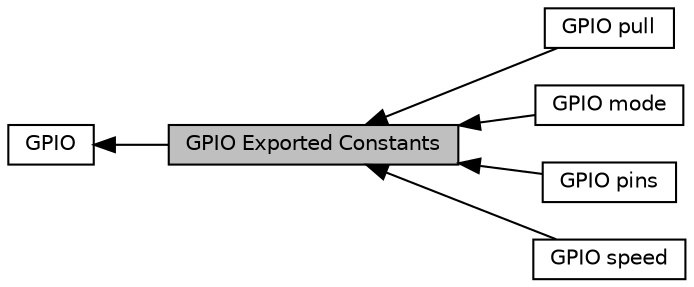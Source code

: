 digraph "GPIO Exported Constants"
{
  edge [fontname="Helvetica",fontsize="10",labelfontname="Helvetica",labelfontsize="10"];
  node [fontname="Helvetica",fontsize="10",shape=box];
  rankdir=LR;
  Node1 [label="GPIO Exported Constants",height=0.2,width=0.4,color="black", fillcolor="grey75", style="filled", fontcolor="black",tooltip=" "];
  Node6 [label="GPIO pull",height=0.2,width=0.4,color="black", fillcolor="white", style="filled",URL="$group___g_p_i_o__pull.html",tooltip="GPIO Pull-Up or Pull-Down Activation."];
  Node2 [label="GPIO",height=0.2,width=0.4,color="black", fillcolor="white", style="filled",URL="$group___g_p_i_o.html",tooltip="GPIO HAL module driver."];
  Node4 [label="GPIO mode",height=0.2,width=0.4,color="black", fillcolor="white", style="filled",URL="$group___g_p_i_o__mode.html",tooltip="GPIO Configuration Mode Elements values convention: 0x00WX00YZ."];
  Node3 [label="GPIO pins",height=0.2,width=0.4,color="black", fillcolor="white", style="filled",URL="$group___g_p_i_o__pins.html",tooltip=" "];
  Node5 [label="GPIO speed",height=0.2,width=0.4,color="black", fillcolor="white", style="filled",URL="$group___g_p_i_o__speed.html",tooltip="GPIO Output Maximum frequency."];
  Node2->Node1 [shape=plaintext, dir="back", style="solid"];
  Node1->Node3 [shape=plaintext, dir="back", style="solid"];
  Node1->Node4 [shape=plaintext, dir="back", style="solid"];
  Node1->Node5 [shape=plaintext, dir="back", style="solid"];
  Node1->Node6 [shape=plaintext, dir="back", style="solid"];
}
